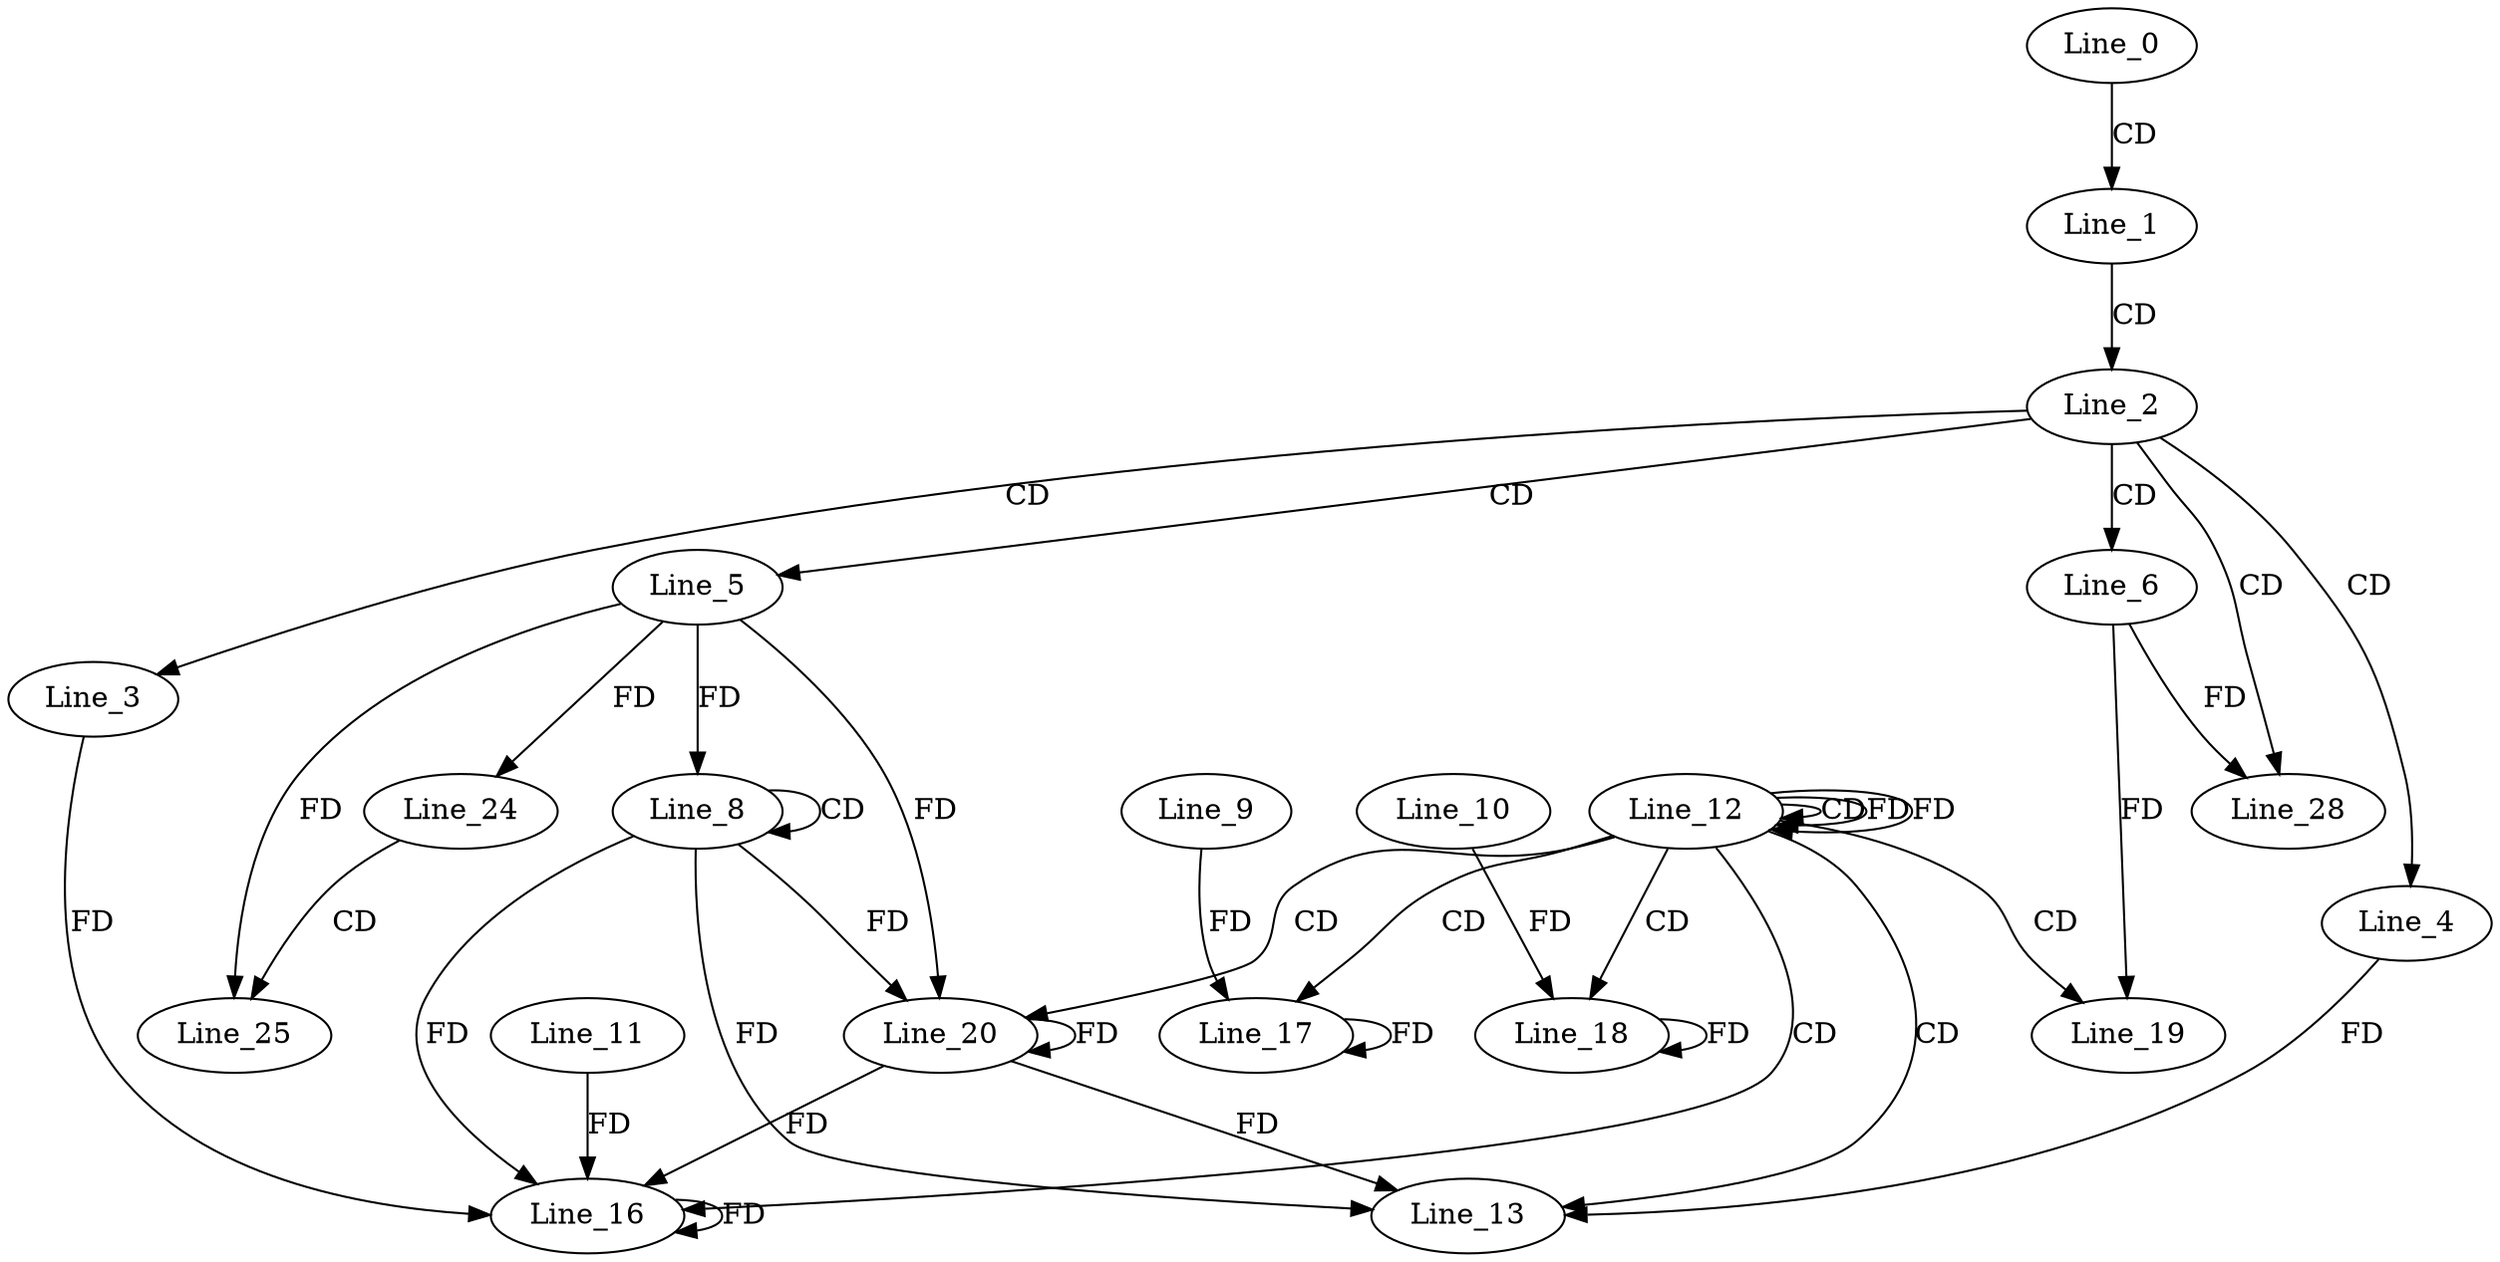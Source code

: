 digraph G {
  Line_0;
  Line_1;
  Line_2;
  Line_3;
  Line_4;
  Line_5;
  Line_6;
  Line_8;
  Line_8;
  Line_12;
  Line_12;
  Line_12;
  Line_13;
  Line_13;
  Line_16;
  Line_11;
  Line_16;
  Line_17;
  Line_9;
  Line_17;
  Line_18;
  Line_10;
  Line_18;
  Line_19;
  Line_20;
  Line_20;
  Line_24;
  Line_25;
  Line_28;
  Line_0 -> Line_1 [ label="CD" ];
  Line_1 -> Line_2 [ label="CD" ];
  Line_2 -> Line_3 [ label="CD" ];
  Line_2 -> Line_4 [ label="CD" ];
  Line_2 -> Line_5 [ label="CD" ];
  Line_2 -> Line_6 [ label="CD" ];
  Line_8 -> Line_8 [ label="CD" ];
  Line_5 -> Line_8 [ label="FD" ];
  Line_12 -> Line_12 [ label="CD" ];
  Line_12 -> Line_12 [ label="FD" ];
  Line_12 -> Line_13 [ label="CD" ];
  Line_4 -> Line_13 [ label="FD" ];
  Line_8 -> Line_13 [ label="FD" ];
  Line_12 -> Line_16 [ label="CD" ];
  Line_16 -> Line_16 [ label="FD" ];
  Line_11 -> Line_16 [ label="FD" ];
  Line_8 -> Line_16 [ label="FD" ];
  Line_3 -> Line_16 [ label="FD" ];
  Line_12 -> Line_17 [ label="CD" ];
  Line_17 -> Line_17 [ label="FD" ];
  Line_9 -> Line_17 [ label="FD" ];
  Line_12 -> Line_18 [ label="CD" ];
  Line_18 -> Line_18 [ label="FD" ];
  Line_10 -> Line_18 [ label="FD" ];
  Line_12 -> Line_19 [ label="CD" ];
  Line_6 -> Line_19 [ label="FD" ];
  Line_12 -> Line_20 [ label="CD" ];
  Line_20 -> Line_20 [ label="FD" ];
  Line_8 -> Line_20 [ label="FD" ];
  Line_5 -> Line_20 [ label="FD" ];
  Line_5 -> Line_24 [ label="FD" ];
  Line_24 -> Line_25 [ label="CD" ];
  Line_5 -> Line_25 [ label="FD" ];
  Line_2 -> Line_28 [ label="CD" ];
  Line_6 -> Line_28 [ label="FD" ];
  Line_12 -> Line_12 [ label="FD" ];
  Line_20 -> Line_13 [ label="FD" ];
  Line_20 -> Line_16 [ label="FD" ];
}
